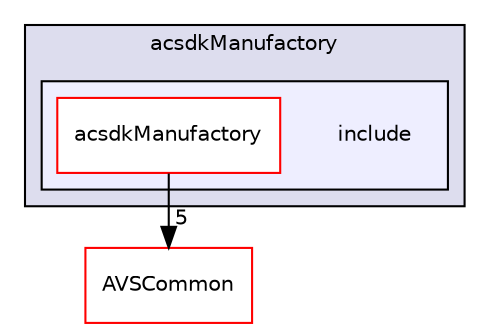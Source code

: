 digraph "/workplace/avs-device-sdk/shared/acsdkManufactory/include" {
  compound=true
  node [ fontsize="10", fontname="Helvetica"];
  edge [ labelfontsize="10", labelfontname="Helvetica"];
  subgraph clusterdir_0ca348091c23ede3b6afd50c8666ff04 {
    graph [ bgcolor="#ddddee", pencolor="black", label="acsdkManufactory" fontname="Helvetica", fontsize="10", URL="dir_0ca348091c23ede3b6afd50c8666ff04.html"]
  subgraph clusterdir_a5accd2ae782eec48f12ec2c237e1ecf {
    graph [ bgcolor="#eeeeff", pencolor="black", label="" URL="dir_a5accd2ae782eec48f12ec2c237e1ecf.html"];
    dir_a5accd2ae782eec48f12ec2c237e1ecf [shape=plaintext label="include"];
    dir_e735da532a289b2e044598d047ba71b8 [shape=box label="acsdkManufactory" color="red" fillcolor="white" style="filled" URL="dir_e735da532a289b2e044598d047ba71b8.html"];
  }
  }
  dir_13e65effb2bde530b17b3d5eefcd0266 [shape=box label="AVSCommon" fillcolor="white" style="filled" color="red" URL="dir_13e65effb2bde530b17b3d5eefcd0266.html"];
  dir_e735da532a289b2e044598d047ba71b8->dir_13e65effb2bde530b17b3d5eefcd0266 [headlabel="5", labeldistance=1.5 headhref="dir_000601_000017.html"];
}
